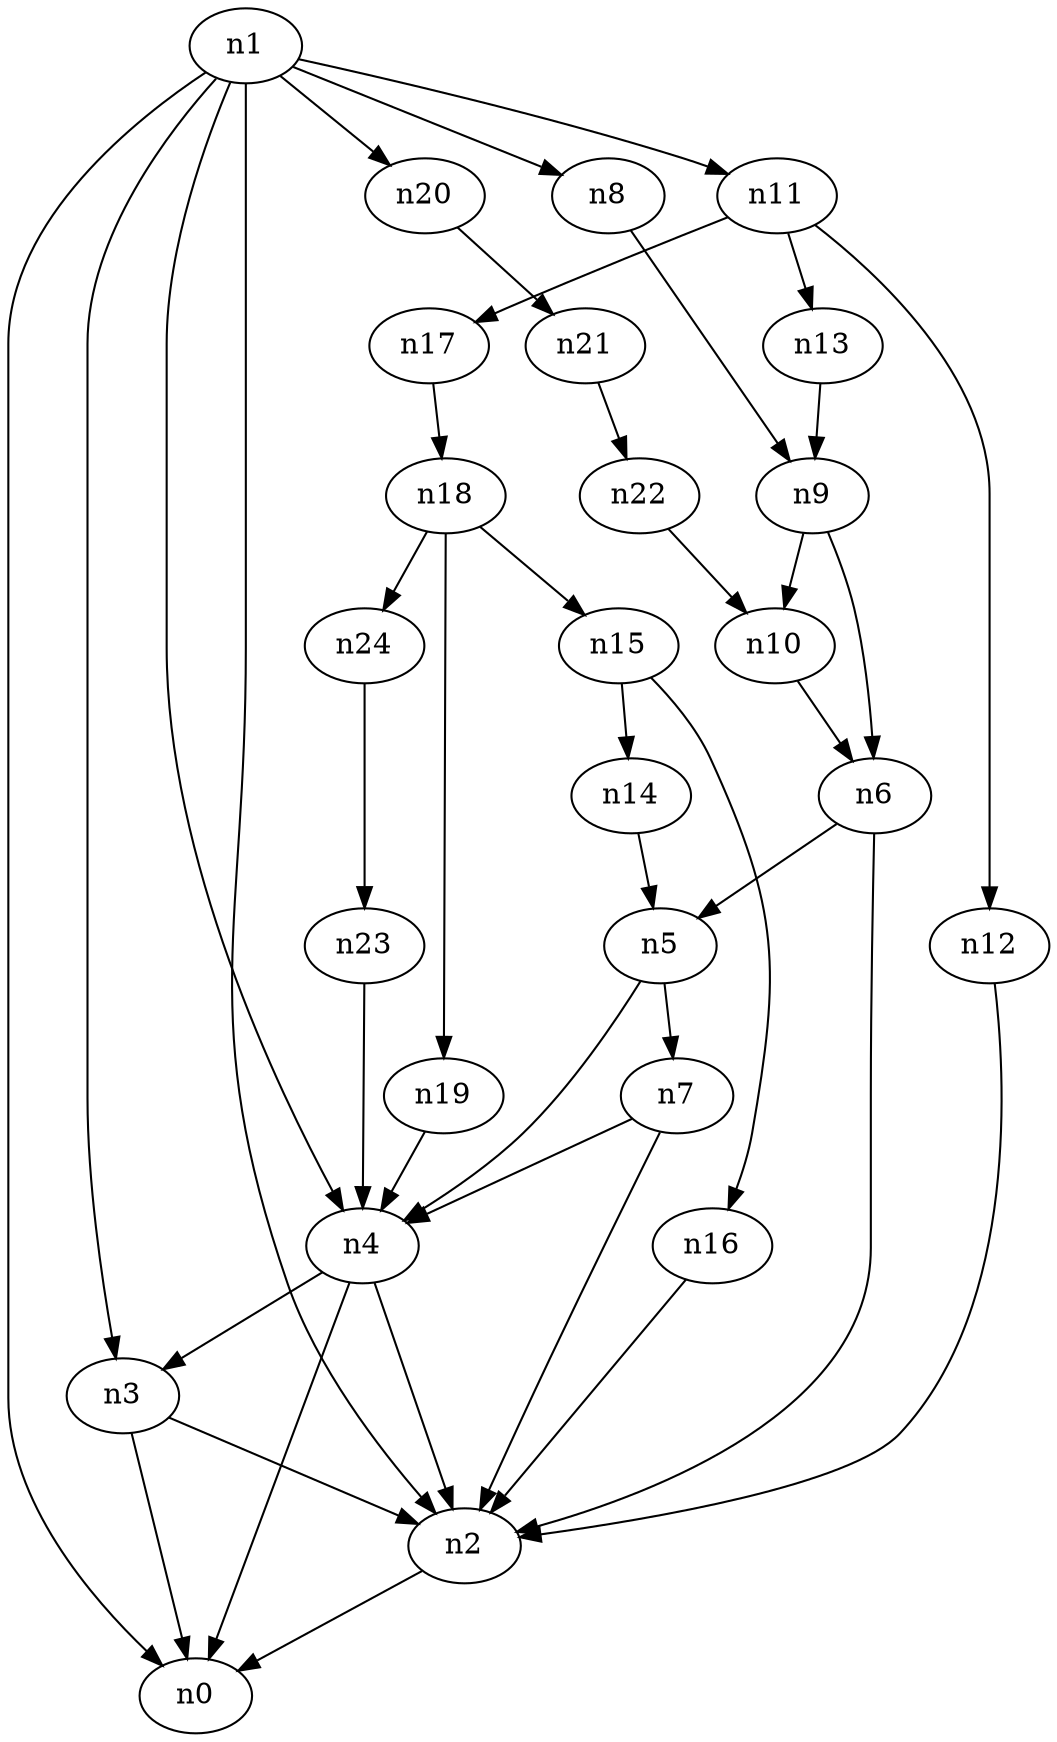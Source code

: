digraph G {
	n1 -> n0	 [_graphml_id=e0];
	n1 -> n2	 [_graphml_id=e1];
	n1 -> n3	 [_graphml_id=e6];
	n1 -> n4	 [_graphml_id=e9];
	n1 -> n8	 [_graphml_id=e15];
	n1 -> n11	 [_graphml_id=e19];
	n1 -> n20	 [_graphml_id=e35];
	n2 -> n0	 [_graphml_id=e5];
	n3 -> n0	 [_graphml_id=e8];
	n3 -> n2	 [_graphml_id=e2];
	n4 -> n0	 [_graphml_id=e4];
	n4 -> n2	 [_graphml_id=e7];
	n4 -> n3	 [_graphml_id=e3];
	n5 -> n4	 [_graphml_id=e10];
	n5 -> n7	 [_graphml_id=e13];
	n6 -> n2	 [_graphml_id=e12];
	n6 -> n5	 [_graphml_id=e11];
	n7 -> n2	 [_graphml_id=e34];
	n7 -> n4	 [_graphml_id=e14];
	n8 -> n9	 [_graphml_id=e16];
	n9 -> n6	 [_graphml_id=e24];
	n9 -> n10	 [_graphml_id=e17];
	n10 -> n6	 [_graphml_id=e18];
	n11 -> n12	 [_graphml_id=e20];
	n11 -> n13	 [_graphml_id=e23];
	n11 -> n17	 [_graphml_id=e29];
	n12 -> n2	 [_graphml_id=e21];
	n13 -> n9	 [_graphml_id=e22];
	n14 -> n5	 [_graphml_id=e25];
	n15 -> n14	 [_graphml_id=e26];
	n15 -> n16	 [_graphml_id=e27];
	n16 -> n2	 [_graphml_id=e28];
	n17 -> n18	 [_graphml_id=e30];
	n18 -> n15	 [_graphml_id=e31];
	n18 -> n19	 [_graphml_id=e32];
	n18 -> n24	 [_graphml_id=e41];
	n19 -> n4	 [_graphml_id=e33];
	n20 -> n21	 [_graphml_id=e36];
	n21 -> n22	 [_graphml_id=e37];
	n22 -> n10	 [_graphml_id=e38];
	n23 -> n4	 [_graphml_id=e39];
	n24 -> n23	 [_graphml_id=e40];
}
